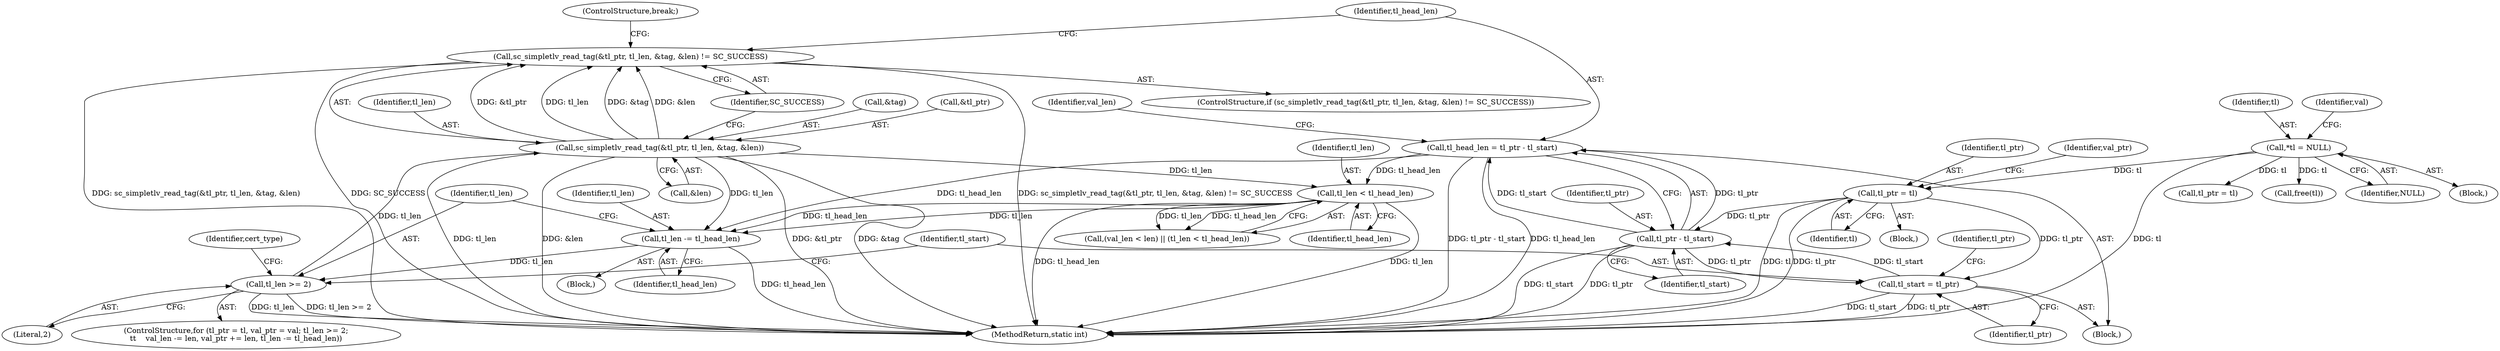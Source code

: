 digraph "0_OpenSC_8fe377e93b4b56060e5bbfb6f3142ceaeca744fa_3@API" {
"1000439" [label="(Call,sc_simpletlv_read_tag(&tl_ptr, tl_len, &tag, &len) != SC_SUCCESS)"];
"1000440" [label="(Call,sc_simpletlv_read_tag(&tl_ptr, tl_len, &tag, &len))"];
"1000420" [label="(Call,tl_len >= 2)"];
"1000431" [label="(Call,tl_len -= tl_head_len)"];
"1000450" [label="(Call,tl_head_len = tl_ptr - tl_start)"];
"1000452" [label="(Call,tl_ptr - tl_start)"];
"1000414" [label="(Call,tl_ptr = tl)"];
"1000127" [label="(Call,*tl = NULL)"];
"1000435" [label="(Call,tl_start = tl_ptr)"];
"1000506" [label="(Call,tl_len < tl_head_len)"];
"1000449" [label="(ControlStructure,break;)"];
"1000508" [label="(Identifier,tl_head_len)"];
"1000506" [label="(Call,tl_len < tl_head_len)"];
"1000442" [label="(Identifier,tl_ptr)"];
"1000416" [label="(Identifier,tl)"];
"1000116" [label="(Block,)"];
"1000444" [label="(Call,&tag)"];
"1000412" [label="(ControlStructure,for (tl_ptr = tl, val_ptr = val; tl_len >= 2;\n\t\t    val_len -= len, val_ptr += len, tl_len -= tl_head_len))"];
"1000450" [label="(Call,tl_head_len = tl_ptr - tl_start)"];
"1000441" [label="(Call,&tl_ptr)"];
"1000305" [label="(Call,tl_ptr = tl)"];
"1000507" [label="(Identifier,tl_len)"];
"1000454" [label="(Identifier,tl_start)"];
"1000437" [label="(Identifier,tl_ptr)"];
"1000128" [label="(Identifier,tl)"];
"1000420" [label="(Call,tl_len >= 2)"];
"1000413" [label="(Block,)"];
"1000431" [label="(Call,tl_len -= tl_head_len)"];
"1000621" [label="(Call,free(tl))"];
"1000440" [label="(Call,sc_simpletlv_read_tag(&tl_ptr, tl_len, &tag, &len))"];
"1000427" [label="(Block,)"];
"1000514" [label="(Identifier,cert_type)"];
"1000414" [label="(Call,tl_ptr = tl)"];
"1000448" [label="(Identifier,SC_SUCCESS)"];
"1000415" [label="(Identifier,tl_ptr)"];
"1000436" [label="(Identifier,tl_start)"];
"1000433" [label="(Identifier,tl_head_len)"];
"1000438" [label="(ControlStructure,if (sc_simpletlv_read_tag(&tl_ptr, tl_len, &tag, &len) != SC_SUCCESS))"];
"1000633" [label="(MethodReturn,static int)"];
"1000434" [label="(Block,)"];
"1000451" [label="(Identifier,tl_head_len)"];
"1000435" [label="(Call,tl_start = tl_ptr)"];
"1000421" [label="(Identifier,tl_len)"];
"1000432" [label="(Identifier,tl_len)"];
"1000132" [label="(Identifier,val)"];
"1000446" [label="(Call,&len)"];
"1000453" [label="(Identifier,tl_ptr)"];
"1000127" [label="(Call,*tl = NULL)"];
"1000443" [label="(Identifier,tl_len)"];
"1000129" [label="(Identifier,NULL)"];
"1000452" [label="(Call,tl_ptr - tl_start)"];
"1000457" [label="(Identifier,val_len)"];
"1000422" [label="(Literal,2)"];
"1000502" [label="(Call,(val_len < len) || (tl_len < tl_head_len))"];
"1000439" [label="(Call,sc_simpletlv_read_tag(&tl_ptr, tl_len, &tag, &len) != SC_SUCCESS)"];
"1000418" [label="(Identifier,val_ptr)"];
"1000439" -> "1000438"  [label="AST: "];
"1000439" -> "1000448"  [label="CFG: "];
"1000440" -> "1000439"  [label="AST: "];
"1000448" -> "1000439"  [label="AST: "];
"1000449" -> "1000439"  [label="CFG: "];
"1000451" -> "1000439"  [label="CFG: "];
"1000439" -> "1000633"  [label="DDG: sc_simpletlv_read_tag(&tl_ptr, tl_len, &tag, &len)"];
"1000439" -> "1000633"  [label="DDG: SC_SUCCESS"];
"1000439" -> "1000633"  [label="DDG: sc_simpletlv_read_tag(&tl_ptr, tl_len, &tag, &len) != SC_SUCCESS"];
"1000440" -> "1000439"  [label="DDG: &tl_ptr"];
"1000440" -> "1000439"  [label="DDG: tl_len"];
"1000440" -> "1000439"  [label="DDG: &tag"];
"1000440" -> "1000439"  [label="DDG: &len"];
"1000440" -> "1000446"  [label="CFG: "];
"1000441" -> "1000440"  [label="AST: "];
"1000443" -> "1000440"  [label="AST: "];
"1000444" -> "1000440"  [label="AST: "];
"1000446" -> "1000440"  [label="AST: "];
"1000448" -> "1000440"  [label="CFG: "];
"1000440" -> "1000633"  [label="DDG: tl_len"];
"1000440" -> "1000633"  [label="DDG: &len"];
"1000440" -> "1000633"  [label="DDG: &tl_ptr"];
"1000440" -> "1000633"  [label="DDG: &tag"];
"1000440" -> "1000431"  [label="DDG: tl_len"];
"1000420" -> "1000440"  [label="DDG: tl_len"];
"1000440" -> "1000506"  [label="DDG: tl_len"];
"1000420" -> "1000412"  [label="AST: "];
"1000420" -> "1000422"  [label="CFG: "];
"1000421" -> "1000420"  [label="AST: "];
"1000422" -> "1000420"  [label="AST: "];
"1000436" -> "1000420"  [label="CFG: "];
"1000514" -> "1000420"  [label="CFG: "];
"1000420" -> "1000633"  [label="DDG: tl_len >= 2"];
"1000420" -> "1000633"  [label="DDG: tl_len"];
"1000431" -> "1000420"  [label="DDG: tl_len"];
"1000431" -> "1000427"  [label="AST: "];
"1000431" -> "1000433"  [label="CFG: "];
"1000432" -> "1000431"  [label="AST: "];
"1000433" -> "1000431"  [label="AST: "];
"1000421" -> "1000431"  [label="CFG: "];
"1000431" -> "1000633"  [label="DDG: tl_head_len"];
"1000450" -> "1000431"  [label="DDG: tl_head_len"];
"1000506" -> "1000431"  [label="DDG: tl_head_len"];
"1000506" -> "1000431"  [label="DDG: tl_len"];
"1000450" -> "1000434"  [label="AST: "];
"1000450" -> "1000452"  [label="CFG: "];
"1000451" -> "1000450"  [label="AST: "];
"1000452" -> "1000450"  [label="AST: "];
"1000457" -> "1000450"  [label="CFG: "];
"1000450" -> "1000633"  [label="DDG: tl_ptr - tl_start"];
"1000450" -> "1000633"  [label="DDG: tl_head_len"];
"1000452" -> "1000450"  [label="DDG: tl_ptr"];
"1000452" -> "1000450"  [label="DDG: tl_start"];
"1000450" -> "1000506"  [label="DDG: tl_head_len"];
"1000452" -> "1000454"  [label="CFG: "];
"1000453" -> "1000452"  [label="AST: "];
"1000454" -> "1000452"  [label="AST: "];
"1000452" -> "1000633"  [label="DDG: tl_ptr"];
"1000452" -> "1000633"  [label="DDG: tl_start"];
"1000452" -> "1000435"  [label="DDG: tl_ptr"];
"1000414" -> "1000452"  [label="DDG: tl_ptr"];
"1000435" -> "1000452"  [label="DDG: tl_start"];
"1000414" -> "1000413"  [label="AST: "];
"1000414" -> "1000416"  [label="CFG: "];
"1000415" -> "1000414"  [label="AST: "];
"1000416" -> "1000414"  [label="AST: "];
"1000418" -> "1000414"  [label="CFG: "];
"1000414" -> "1000633"  [label="DDG: tl"];
"1000414" -> "1000633"  [label="DDG: tl_ptr"];
"1000127" -> "1000414"  [label="DDG: tl"];
"1000414" -> "1000435"  [label="DDG: tl_ptr"];
"1000127" -> "1000116"  [label="AST: "];
"1000127" -> "1000129"  [label="CFG: "];
"1000128" -> "1000127"  [label="AST: "];
"1000129" -> "1000127"  [label="AST: "];
"1000132" -> "1000127"  [label="CFG: "];
"1000127" -> "1000633"  [label="DDG: tl"];
"1000127" -> "1000305"  [label="DDG: tl"];
"1000127" -> "1000621"  [label="DDG: tl"];
"1000435" -> "1000434"  [label="AST: "];
"1000435" -> "1000437"  [label="CFG: "];
"1000436" -> "1000435"  [label="AST: "];
"1000437" -> "1000435"  [label="AST: "];
"1000442" -> "1000435"  [label="CFG: "];
"1000435" -> "1000633"  [label="DDG: tl_start"];
"1000435" -> "1000633"  [label="DDG: tl_ptr"];
"1000506" -> "1000502"  [label="AST: "];
"1000506" -> "1000508"  [label="CFG: "];
"1000507" -> "1000506"  [label="AST: "];
"1000508" -> "1000506"  [label="AST: "];
"1000502" -> "1000506"  [label="CFG: "];
"1000506" -> "1000633"  [label="DDG: tl_len"];
"1000506" -> "1000633"  [label="DDG: tl_head_len"];
"1000506" -> "1000502"  [label="DDG: tl_len"];
"1000506" -> "1000502"  [label="DDG: tl_head_len"];
}
